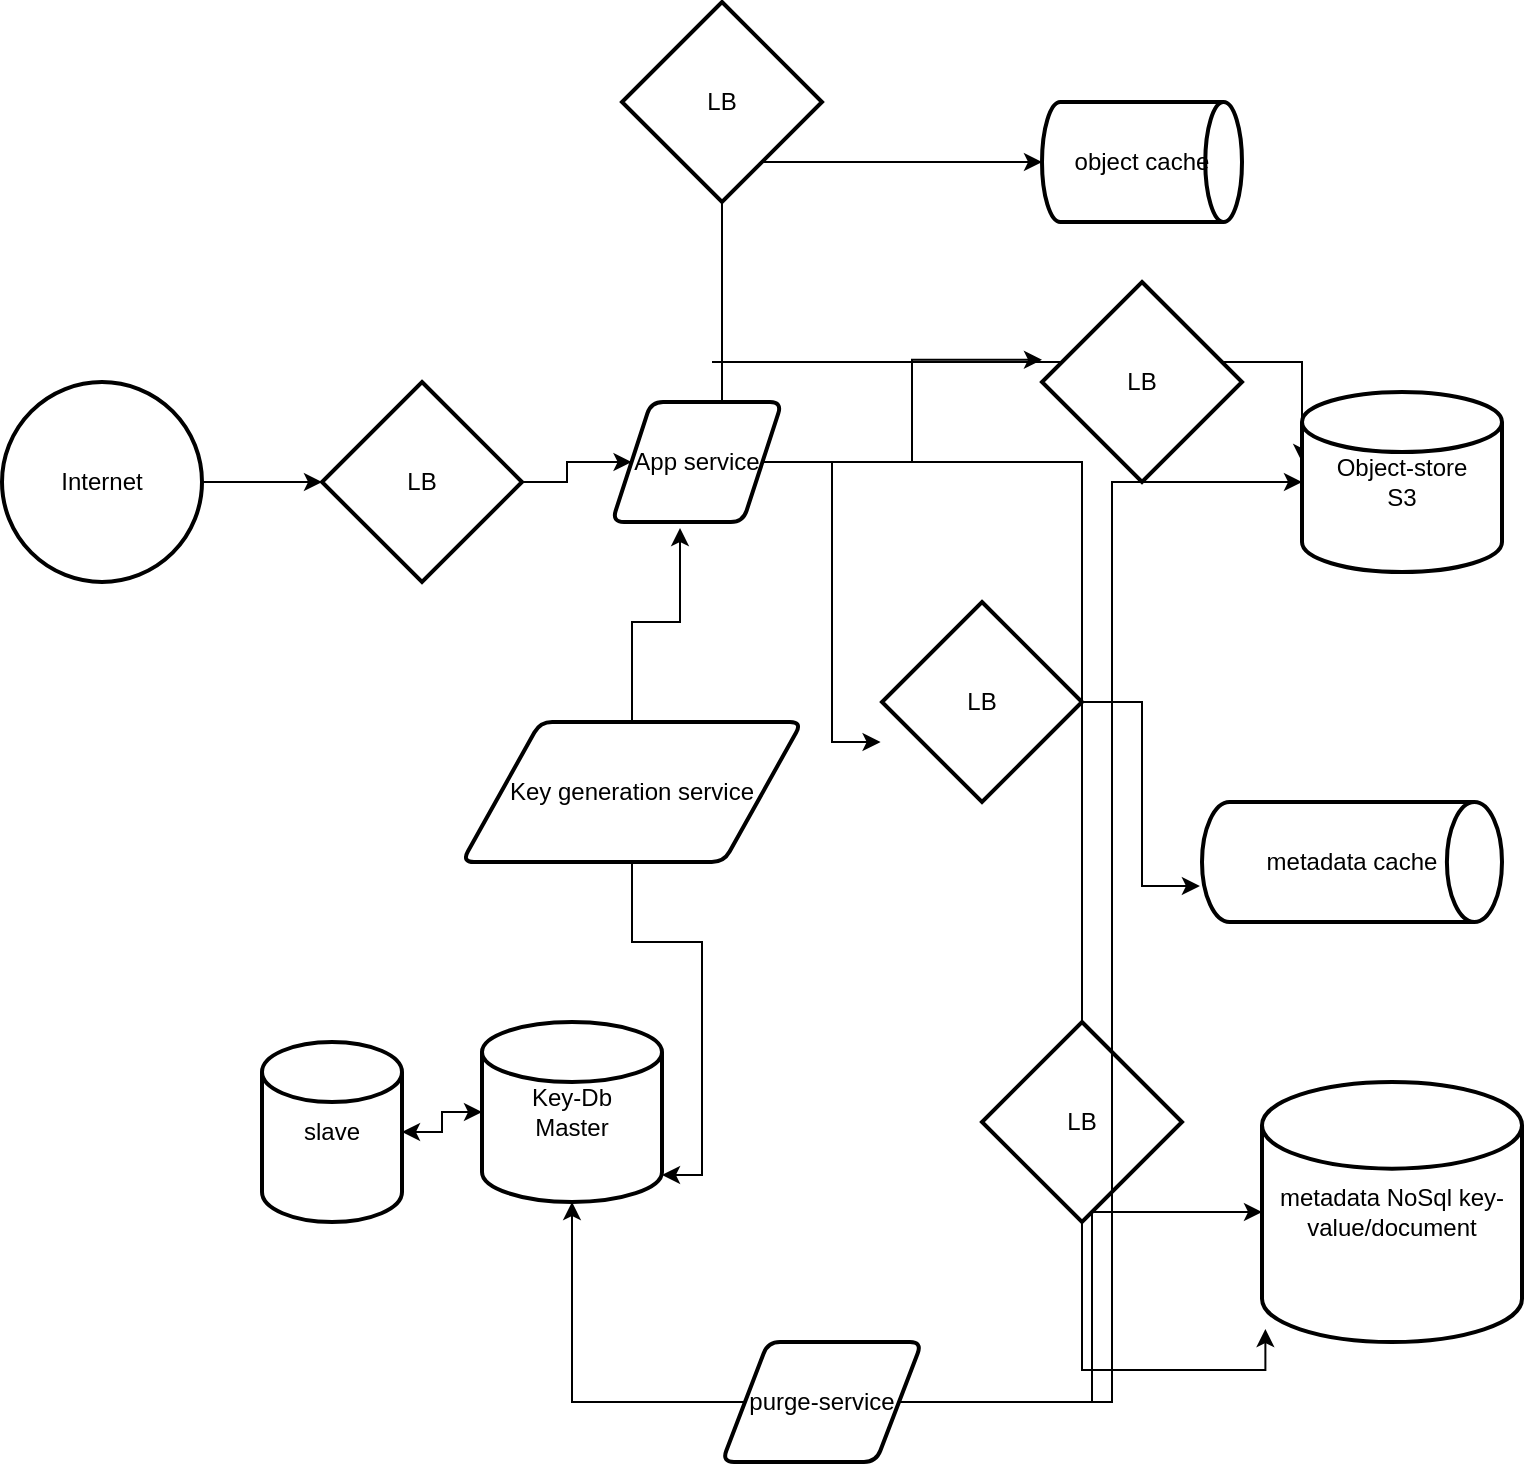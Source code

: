 <mxfile version="14.0.4" type="github">
  <diagram id="jpKCbiwP8ou6EvhhAQde" name="Page-1">
    <mxGraphModel dx="1186" dy="763" grid="1" gridSize="10" guides="1" tooltips="1" connect="1" arrows="1" fold="1" page="1" pageScale="1" pageWidth="850" pageHeight="1100" math="0" shadow="0">
      <root>
        <mxCell id="0" />
        <mxCell id="1" parent="0" />
        <mxCell id="5j1F5EaHfm4gfy0mFjzQ-12" style="edgeStyle=orthogonalEdgeStyle;rounded=0;orthogonalLoop=1;jettySize=auto;html=1;entryX=0;entryY=0.5;entryDx=0;entryDy=0;entryPerimeter=0;fontFamily=Helvetica;" edge="1" parent="1" source="5j1F5EaHfm4gfy0mFjzQ-10" target="5j1F5EaHfm4gfy0mFjzQ-11">
          <mxGeometry relative="1" as="geometry" />
        </mxCell>
        <mxCell id="5j1F5EaHfm4gfy0mFjzQ-10" value="Internet" style="strokeWidth=2;html=1;shape=mxgraph.flowchart.start_2;whiteSpace=wrap;fontFamily=Helvetica;" vertex="1" parent="1">
          <mxGeometry x="20" y="240" width="100" height="100" as="geometry" />
        </mxCell>
        <mxCell id="5j1F5EaHfm4gfy0mFjzQ-14" style="edgeStyle=orthogonalEdgeStyle;rounded=0;orthogonalLoop=1;jettySize=auto;html=1;exitX=1;exitY=0.5;exitDx=0;exitDy=0;exitPerimeter=0;fontFamily=Helvetica;" edge="1" parent="1" source="5j1F5EaHfm4gfy0mFjzQ-11" target="5j1F5EaHfm4gfy0mFjzQ-13">
          <mxGeometry relative="1" as="geometry" />
        </mxCell>
        <mxCell id="5j1F5EaHfm4gfy0mFjzQ-11" value="LB" style="strokeWidth=2;html=1;shape=mxgraph.flowchart.decision;whiteSpace=wrap;fontFamily=Helvetica;" vertex="1" parent="1">
          <mxGeometry x="180" y="240" width="100" height="100" as="geometry" />
        </mxCell>
        <mxCell id="5j1F5EaHfm4gfy0mFjzQ-24" style="edgeStyle=orthogonalEdgeStyle;rounded=0;orthogonalLoop=1;jettySize=auto;html=1;entryX=0.013;entryY=0.95;entryDx=0;entryDy=0;entryPerimeter=0;fontFamily=Helvetica;" edge="1" parent="1" source="5j1F5EaHfm4gfy0mFjzQ-13" target="5j1F5EaHfm4gfy0mFjzQ-23">
          <mxGeometry relative="1" as="geometry">
            <Array as="points">
              <mxPoint x="560" y="280" />
              <mxPoint x="560" y="734" />
            </Array>
          </mxGeometry>
        </mxCell>
        <mxCell id="5j1F5EaHfm4gfy0mFjzQ-25" style="edgeStyle=orthogonalEdgeStyle;rounded=0;orthogonalLoop=1;jettySize=auto;html=1;entryX=0;entryY=0.389;entryDx=0;entryDy=0;entryPerimeter=0;fontFamily=Helvetica;" edge="1" parent="1" source="5j1F5EaHfm4gfy0mFjzQ-31" target="5j1F5EaHfm4gfy0mFjzQ-22">
          <mxGeometry relative="1" as="geometry">
            <Array as="points">
              <mxPoint x="375" y="230" />
              <mxPoint x="670" y="230" />
            </Array>
          </mxGeometry>
        </mxCell>
        <mxCell id="5j1F5EaHfm4gfy0mFjzQ-29" style="edgeStyle=orthogonalEdgeStyle;rounded=0;orthogonalLoop=1;jettySize=auto;html=1;entryX=0;entryY=0.5;entryDx=0;entryDy=0;entryPerimeter=0;fontFamily=Helvetica;" edge="1" parent="1" source="5j1F5EaHfm4gfy0mFjzQ-13" target="5j1F5EaHfm4gfy0mFjzQ-27">
          <mxGeometry relative="1" as="geometry">
            <Array as="points">
              <mxPoint x="380" y="130" />
            </Array>
          </mxGeometry>
        </mxCell>
        <mxCell id="5j1F5EaHfm4gfy0mFjzQ-34" style="edgeStyle=orthogonalEdgeStyle;rounded=0;orthogonalLoop=1;jettySize=auto;html=1;entryX=-0.007;entryY=0.7;entryDx=0;entryDy=0;entryPerimeter=0;fontFamily=Helvetica;" edge="1" parent="1" source="5j1F5EaHfm4gfy0mFjzQ-35" target="5j1F5EaHfm4gfy0mFjzQ-33">
          <mxGeometry relative="1" as="geometry" />
        </mxCell>
        <mxCell id="5j1F5EaHfm4gfy0mFjzQ-13" value="App service" style="shape=parallelogram;html=1;strokeWidth=2;perimeter=parallelogramPerimeter;whiteSpace=wrap;rounded=1;arcSize=12;size=0.23;fontFamily=Helvetica;" vertex="1" parent="1">
          <mxGeometry x="325" y="250" width="85" height="60" as="geometry" />
        </mxCell>
        <mxCell id="5j1F5EaHfm4gfy0mFjzQ-18" style="edgeStyle=orthogonalEdgeStyle;rounded=0;orthogonalLoop=1;jettySize=auto;html=1;fontFamily=Helvetica;" edge="1" parent="1" source="5j1F5EaHfm4gfy0mFjzQ-15" target="5j1F5EaHfm4gfy0mFjzQ-16">
          <mxGeometry relative="1" as="geometry">
            <mxPoint x="230" y="550" as="targetPoint" />
          </mxGeometry>
        </mxCell>
        <mxCell id="5j1F5EaHfm4gfy0mFjzQ-15" value="Key-Db&lt;br&gt;Master" style="strokeWidth=2;html=1;shape=mxgraph.flowchart.database;whiteSpace=wrap;fontFamily=Helvetica;" vertex="1" parent="1">
          <mxGeometry x="260" y="560" width="90" height="90" as="geometry" />
        </mxCell>
        <mxCell id="5j1F5EaHfm4gfy0mFjzQ-17" style="edgeStyle=orthogonalEdgeStyle;rounded=0;orthogonalLoop=1;jettySize=auto;html=1;entryX=0;entryY=0.5;entryDx=0;entryDy=0;entryPerimeter=0;fontFamily=Helvetica;" edge="1" parent="1" source="5j1F5EaHfm4gfy0mFjzQ-16" target="5j1F5EaHfm4gfy0mFjzQ-15">
          <mxGeometry relative="1" as="geometry" />
        </mxCell>
        <mxCell id="5j1F5EaHfm4gfy0mFjzQ-16" value="slave" style="strokeWidth=2;html=1;shape=mxgraph.flowchart.database;whiteSpace=wrap;fontFamily=Helvetica;" vertex="1" parent="1">
          <mxGeometry x="150" y="570" width="70" height="90" as="geometry" />
        </mxCell>
        <mxCell id="5j1F5EaHfm4gfy0mFjzQ-20" style="edgeStyle=orthogonalEdgeStyle;rounded=0;orthogonalLoop=1;jettySize=auto;html=1;entryX=0.4;entryY=1.05;entryDx=0;entryDy=0;entryPerimeter=0;fontFamily=Helvetica;" edge="1" parent="1" source="5j1F5EaHfm4gfy0mFjzQ-19" target="5j1F5EaHfm4gfy0mFjzQ-13">
          <mxGeometry relative="1" as="geometry" />
        </mxCell>
        <mxCell id="5j1F5EaHfm4gfy0mFjzQ-21" style="edgeStyle=orthogonalEdgeStyle;rounded=0;orthogonalLoop=1;jettySize=auto;html=1;entryX=1;entryY=0.85;entryDx=0;entryDy=0;entryPerimeter=0;fontFamily=Helvetica;" edge="1" parent="1" source="5j1F5EaHfm4gfy0mFjzQ-19" target="5j1F5EaHfm4gfy0mFjzQ-15">
          <mxGeometry relative="1" as="geometry" />
        </mxCell>
        <mxCell id="5j1F5EaHfm4gfy0mFjzQ-19" value="Key generation service" style="shape=parallelogram;html=1;strokeWidth=2;perimeter=parallelogramPerimeter;whiteSpace=wrap;rounded=1;arcSize=12;size=0.23;fontFamily=Helvetica;" vertex="1" parent="1">
          <mxGeometry x="250" y="410" width="170" height="70" as="geometry" />
        </mxCell>
        <mxCell id="5j1F5EaHfm4gfy0mFjzQ-22" value="Object-store&lt;br&gt;S3" style="strokeWidth=2;html=1;shape=mxgraph.flowchart.database;whiteSpace=wrap;fontFamily=Helvetica;" vertex="1" parent="1">
          <mxGeometry x="670" y="245" width="100" height="90" as="geometry" />
        </mxCell>
        <mxCell id="5j1F5EaHfm4gfy0mFjzQ-23" value="metadata NoSql key-value/document" style="strokeWidth=2;html=1;shape=mxgraph.flowchart.database;whiteSpace=wrap;fontFamily=Helvetica;" vertex="1" parent="1">
          <mxGeometry x="650" y="590" width="130" height="130" as="geometry" />
        </mxCell>
        <mxCell id="5j1F5EaHfm4gfy0mFjzQ-27" value="object cache" style="strokeWidth=2;html=1;shape=mxgraph.flowchart.direct_data;whiteSpace=wrap;fontFamily=Helvetica;" vertex="1" parent="1">
          <mxGeometry x="540" y="100" width="100" height="60" as="geometry" />
        </mxCell>
        <mxCell id="5j1F5EaHfm4gfy0mFjzQ-30" value="LB" style="strokeWidth=2;html=1;shape=mxgraph.flowchart.decision;whiteSpace=wrap;fontFamily=Helvetica;" vertex="1" parent="1">
          <mxGeometry x="330" y="50" width="100" height="100" as="geometry" />
        </mxCell>
        <mxCell id="5j1F5EaHfm4gfy0mFjzQ-31" value="LB" style="strokeWidth=2;html=1;shape=mxgraph.flowchart.decision;whiteSpace=wrap;fontFamily=Helvetica;" vertex="1" parent="1">
          <mxGeometry x="540" y="190" width="100" height="100" as="geometry" />
        </mxCell>
        <mxCell id="5j1F5EaHfm4gfy0mFjzQ-32" style="edgeStyle=orthogonalEdgeStyle;rounded=0;orthogonalLoop=1;jettySize=auto;html=1;entryX=0;entryY=0.389;entryDx=0;entryDy=0;entryPerimeter=0;fontFamily=Helvetica;" edge="1" parent="1" source="5j1F5EaHfm4gfy0mFjzQ-13" target="5j1F5EaHfm4gfy0mFjzQ-31">
          <mxGeometry relative="1" as="geometry">
            <mxPoint x="375" y="250" as="sourcePoint" />
            <mxPoint x="670" y="280.01" as="targetPoint" />
            <Array as="points" />
          </mxGeometry>
        </mxCell>
        <mxCell id="5j1F5EaHfm4gfy0mFjzQ-33" value="metadata cache" style="strokeWidth=2;html=1;shape=mxgraph.flowchart.direct_data;whiteSpace=wrap;fontFamily=Helvetica;" vertex="1" parent="1">
          <mxGeometry x="620" y="450" width="150" height="60" as="geometry" />
        </mxCell>
        <mxCell id="5j1F5EaHfm4gfy0mFjzQ-36" value="LB" style="strokeWidth=2;html=1;shape=mxgraph.flowchart.decision;whiteSpace=wrap;fontFamily=Helvetica;" vertex="1" parent="1">
          <mxGeometry x="510" y="560" width="100" height="100" as="geometry" />
        </mxCell>
        <mxCell id="5j1F5EaHfm4gfy0mFjzQ-35" value="LB" style="strokeWidth=2;html=1;shape=mxgraph.flowchart.decision;whiteSpace=wrap;fontFamily=Helvetica;" vertex="1" parent="1">
          <mxGeometry x="460" y="350" width="100" height="100" as="geometry" />
        </mxCell>
        <mxCell id="5j1F5EaHfm4gfy0mFjzQ-37" style="edgeStyle=orthogonalEdgeStyle;rounded=0;orthogonalLoop=1;jettySize=auto;html=1;entryX=-0.007;entryY=0.7;entryDx=0;entryDy=0;entryPerimeter=0;fontFamily=Helvetica;" edge="1" parent="1" source="5j1F5EaHfm4gfy0mFjzQ-13" target="5j1F5EaHfm4gfy0mFjzQ-35">
          <mxGeometry relative="1" as="geometry">
            <mxPoint x="400.225" y="280" as="sourcePoint" />
            <mxPoint x="618.95" y="492" as="targetPoint" />
          </mxGeometry>
        </mxCell>
        <mxCell id="5j1F5EaHfm4gfy0mFjzQ-39" style="edgeStyle=orthogonalEdgeStyle;rounded=0;orthogonalLoop=1;jettySize=auto;html=1;fontFamily=Helvetica;" edge="1" parent="1" source="5j1F5EaHfm4gfy0mFjzQ-38" target="5j1F5EaHfm4gfy0mFjzQ-23">
          <mxGeometry relative="1" as="geometry" />
        </mxCell>
        <mxCell id="5j1F5EaHfm4gfy0mFjzQ-40" style="edgeStyle=orthogonalEdgeStyle;rounded=0;orthogonalLoop=1;jettySize=auto;html=1;entryX=0;entryY=0.5;entryDx=0;entryDy=0;entryPerimeter=0;fontFamily=Helvetica;" edge="1" parent="1" source="5j1F5EaHfm4gfy0mFjzQ-38" target="5j1F5EaHfm4gfy0mFjzQ-22">
          <mxGeometry relative="1" as="geometry" />
        </mxCell>
        <mxCell id="5j1F5EaHfm4gfy0mFjzQ-41" style="edgeStyle=orthogonalEdgeStyle;rounded=0;orthogonalLoop=1;jettySize=auto;html=1;fontFamily=Helvetica;" edge="1" parent="1" source="5j1F5EaHfm4gfy0mFjzQ-38" target="5j1F5EaHfm4gfy0mFjzQ-15">
          <mxGeometry relative="1" as="geometry" />
        </mxCell>
        <mxCell id="5j1F5EaHfm4gfy0mFjzQ-38" value="purge-service" style="shape=parallelogram;html=1;strokeWidth=2;perimeter=parallelogramPerimeter;whiteSpace=wrap;rounded=1;arcSize=12;size=0.23;fontFamily=Helvetica;" vertex="1" parent="1">
          <mxGeometry x="380" y="720" width="100" height="60" as="geometry" />
        </mxCell>
      </root>
    </mxGraphModel>
  </diagram>
</mxfile>
